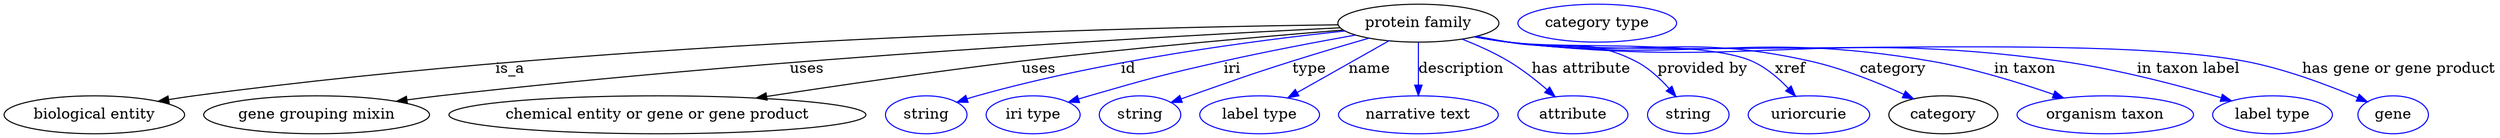 digraph {
	graph [bb="0,0,2351.1,123"];
	node [label="\N"];
	"protein family"	[height=0.5,
		label="protein family",
		pos="1335.1,105",
		width=2.1123];
	"biological entity"	[height=0.5,
		pos="85.142,18",
		width=2.3651];
	"protein family" -> "biological entity"	[label=is_a,
		lp="478.14,61.5",
		pos="e,145.44,30.748 1259.4,103.43 1074.1,101.2 583.9,90.199 179.14,36 171.46,34.971 163.44,33.75 155.48,32.443"];
	"gene grouping mixin"	[height=0.5,
		pos="295.14,18",
		width=2.9608];
	"protein family" -> "gene grouping mixin"	[label=uses,
		lp="757.64,61.5",
		pos="e,370.55,30.755 1261.3,100.6 1104.4,92.938 726.36,72.097 411.14,36 401.28,34.871 390.97,33.556 380.74,32.166"];
	"chemical entity or gene or gene product"	[height=0.5,
		pos="617.14,18",
		width=5.4703];
	"protein family" -> "chemical entity or gene or gene product"	[label=uses,
		lp="976.64,61.5",
		pos="e,710.14,33.884 1264.2,98.476 1188.7,92.343 1065.8,81.624 960.14,69 879.44,59.358 788.41,45.972 720.42,35.477"];
	id	[color=blue,
		height=0.5,
		label=string,
		pos="870.14,18",
		width=1.0652];
	"protein family" -> id	[color=blue,
		label=id,
		lp="1061.1,61.5",
		pos="e,899.14,29.948 1265.8,97.589 1182.2,88.741 1038,69.9 918.14,36 915.04,35.121 911.84,34.148 908.65,33.124",
		style=solid];
	iri	[color=blue,
		height=0.5,
		label="iri type",
		pos="971.14,18",
		width=1.2277];
	"protein family" -> iri	[color=blue,
		label=iri,
		lp="1159.1,61.5",
		pos="e,1004.8,29.865 1275.7,93.751 1239.5,87.259 1192.5,78.346 1151.1,69 1094.7,56.251 1080.8,52.03 1025.1,36 1021.6,34.988 1018,33.911 \
1014.4,32.81",
		style=solid];
	type	[color=blue,
		height=0.5,
		label=string,
		pos="1072.1,18",
		width=1.0652];
	"protein family" -> type	[color=blue,
		label=type,
		lp="1232.1,61.5",
		pos="e,1101.4,29.697 1288.4,90.737 1266.4,84.375 1239.9,76.516 1216.1,69 1172.7,55.239 1162.1,51.079 1119.1,36 1116.5,35.057 1113.7,34.077 \
1110.9,33.084",
		style=solid];
	name	[color=blue,
		height=0.5,
		label="label type",
		pos="1185.1,18",
		width=1.5707];
	"protein family" -> name	[color=blue,
		label=name,
		lp="1289.1,61.5",
		pos="e,1211.8,34.133 1307.3,88.211 1282.9,74.382 1247.3,54.208 1220.8,39.205",
		style=solid];
	description	[color=blue,
		height=0.5,
		label="narrative text",
		pos="1335.1,18",
		width=2.0943];
	"protein family" -> description	[color=blue,
		label=description,
		lp="1375.6,61.5",
		pos="e,1335.1,36.175 1335.1,86.799 1335.1,75.163 1335.1,59.548 1335.1,46.237",
		style=solid];
	"has attribute"	[color=blue,
		height=0.5,
		label=attribute,
		pos="1480.1,18",
		width=1.4443];
	"protein family" -> "has attribute"	[color=blue,
		label="has attribute",
		lp="1489.1,61.5",
		pos="e,1463.4,35.382 1376.6,89.861 1390.8,84.242 1406.6,77.159 1420.1,69 1432.7,61.411 1445.4,51.287 1455.9,42.134",
		style=solid];
	"provided by"	[color=blue,
		height=0.5,
		label=string,
		pos="1588.1,18",
		width=1.0652];
	"protein family" -> "provided by"	[color=blue,
		label="provided by",
		lp="1602.6,61.5",
		pos="e,1577.1,35.245 1390.4,92.546 1400.3,90.611 1410.5,88.685 1420.1,87 1473.3,77.709 1492.2,93.777 1540.1,69 1552,62.867 1562.6,52.66 \
1570.8,43.061",
		style=solid];
	xref	[color=blue,
		height=0.5,
		label=uriorcurie,
		pos="1702.1,18",
		width=1.5887];
	"protein family" -> xref	[color=blue,
		label=xref,
		lp="1685.6,61.5",
		pos="e,1689.7,35.583 1388.9,92.237 1399.3,90.266 1410,88.407 1420.1,87 1470.7,79.982 1602.5,89.691 1649.1,69 1662.1,63.255 1673.9,52.96 \
1683,43.2",
		style=solid];
	category	[height=0.5,
		pos="1829.1,18",
		width=1.4263];
	"protein family" -> category	[color=blue,
		label=category,
		lp="1781.6,61.5",
		pos="e,1801.2,33.18 1388.9,92.113 1399.2,90.153 1410,88.33 1420.1,87 1545.5,70.561 1580.8,96.835 1704.1,69 1734.7,62.097 1767.6,48.693 \
1792,37.5",
		style=solid];
	"in taxon"	[color=blue,
		height=0.5,
		label="organism taxon",
		pos="1982.1,18",
		width=2.3109];
	"protein family" -> "in taxon"	[color=blue,
		label="in taxon",
		lp="1906.1,61.5",
		pos="e,1942.8,33.954 1388.4,92.051 1398.9,90.071 1409.8,88.257 1420.1,87 1595.5,65.619 1643.1,98.842 1817.1,69 1857,62.171 1900.7,48.635 \
1933.1,37.368",
		style=solid];
	"in taxon label"	[color=blue,
		height=0.5,
		label="label type",
		pos="2140.1,18",
		width=1.5707];
	"protein family" -> "in taxon label"	[color=blue,
		label="in taxon label",
		lp="2060.6,61.5",
		pos="e,2101.3,31.275 1388,92.049 1398.6,90.043 1409.7,88.22 1420.1,87 1649.4,60.279 1710.5,100.57 1939.1,69 1992,61.7 2051.1,46.058 2091.5,\
34.201",
		style=solid];
	"has gene or gene product"	[color=blue,
		height=0.5,
		label=gene,
		pos="2254.1,18",
		width=0.92075];
	"protein family" -> "has gene or gene product"	[color=blue,
		label="has gene or gene product",
		lp="2259.6,61.5",
		pos="e,2229.8,30.279 1388,91.977 1398.6,89.977 1409.7,88.174 1420.1,87 1573.2,69.831 1961.7,97.091 2113.1,69 2151.1,61.967 2192.4,46.271 \
2220.5,34.327",
		style=solid];
	"named thing_category"	[color=blue,
		height=0.5,
		label="category type",
		pos="1504.1,105",
		width=2.0762];
}
